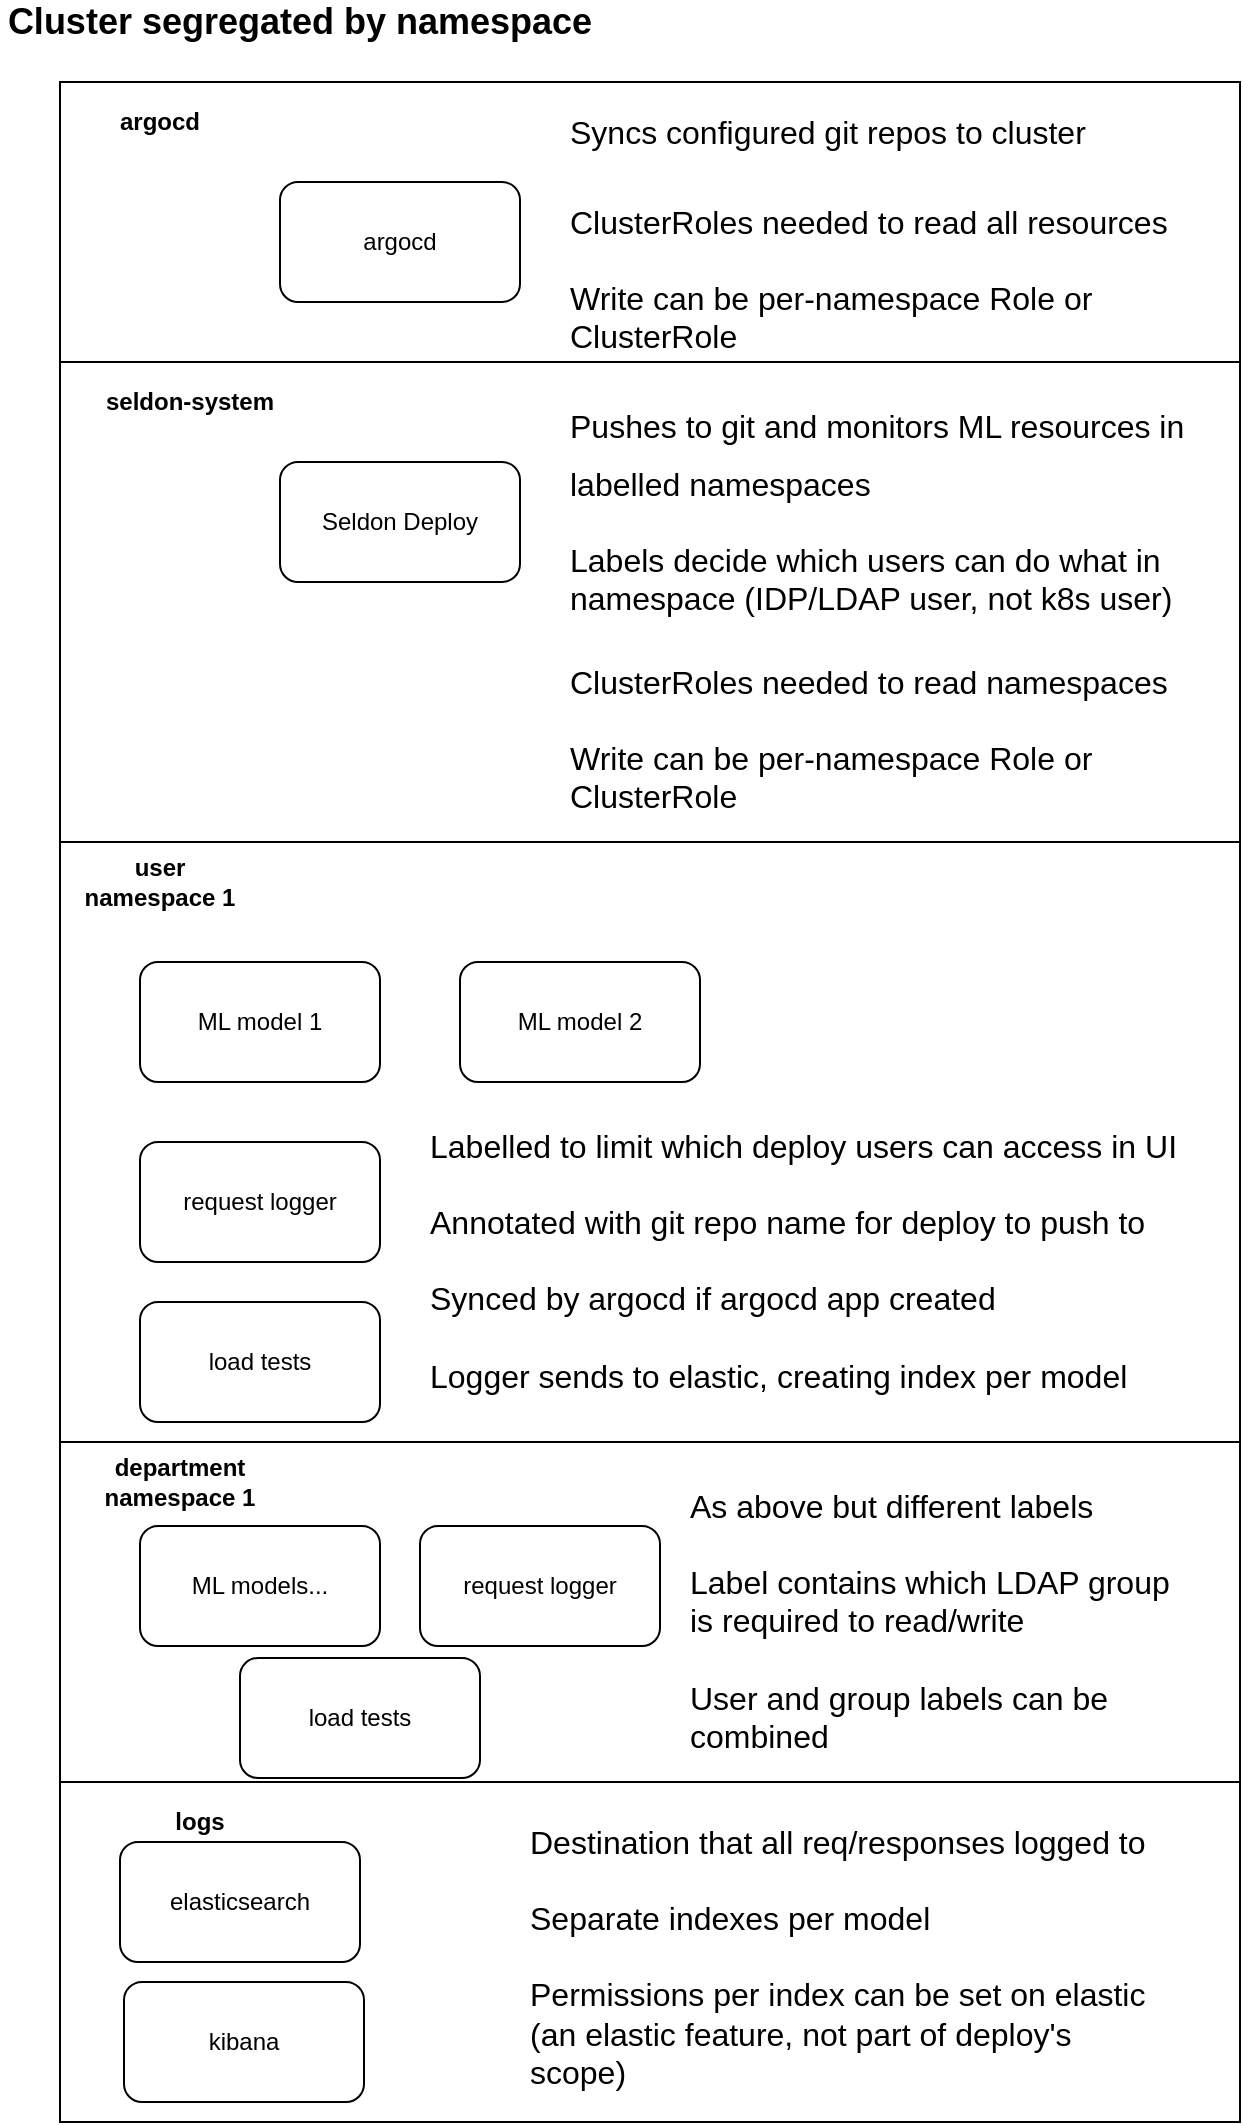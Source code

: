 <mxfile version="12.8.2" type="github">
  <diagram id="XdCngo-K9YWEZwrCoH_z" name="Page-1">
    <mxGraphModel dx="2062" dy="1132" grid="1" gridSize="10" guides="1" tooltips="1" connect="1" arrows="1" fold="1" page="1" pageScale="1" pageWidth="827" pageHeight="1169" math="0" shadow="0">
      <root>
        <mxCell id="0" />
        <mxCell id="1" parent="0" />
        <mxCell id="35pCFbQcWWkVKPk1xscO-1" value="" style="rounded=0;whiteSpace=wrap;html=1;" vertex="1" parent="1">
          <mxGeometry x="90" y="210" width="590" height="240" as="geometry" />
        </mxCell>
        <mxCell id="35pCFbQcWWkVKPk1xscO-2" value="seldon-system" style="text;html=1;strokeColor=none;fillColor=none;align=center;verticalAlign=middle;whiteSpace=wrap;rounded=0;fontStyle=1" vertex="1" parent="1">
          <mxGeometry x="100" y="220" width="110" height="20" as="geometry" />
        </mxCell>
        <mxCell id="35pCFbQcWWkVKPk1xscO-3" value="&lt;b&gt;&lt;font style=&quot;font-size: 18px&quot;&gt;Cluster segregated by namespace&lt;/font&gt;&lt;/b&gt;" style="text;html=1;strokeColor=none;fillColor=none;align=center;verticalAlign=middle;whiteSpace=wrap;rounded=0;" vertex="1" parent="1">
          <mxGeometry x="60" y="30" width="300" height="20" as="geometry" />
        </mxCell>
        <mxCell id="35pCFbQcWWkVKPk1xscO-4" value="Seldon Deploy" style="rounded=1;whiteSpace=wrap;html=1;" vertex="1" parent="1">
          <mxGeometry x="200" y="260" width="120" height="60" as="geometry" />
        </mxCell>
        <mxCell id="35pCFbQcWWkVKPk1xscO-5" value="" style="rounded=0;whiteSpace=wrap;html=1;" vertex="1" parent="1">
          <mxGeometry x="90" y="450" width="590" height="300" as="geometry" />
        </mxCell>
        <mxCell id="35pCFbQcWWkVKPk1xscO-6" value="" style="rounded=0;whiteSpace=wrap;html=1;" vertex="1" parent="1">
          <mxGeometry x="90" y="70" width="590" height="140" as="geometry" />
        </mxCell>
        <mxCell id="35pCFbQcWWkVKPk1xscO-7" value="argocd" style="text;html=1;strokeColor=none;fillColor=none;align=center;verticalAlign=middle;whiteSpace=wrap;rounded=0;fontStyle=1" vertex="1" parent="1">
          <mxGeometry x="100" y="80" width="80" height="20" as="geometry" />
        </mxCell>
        <mxCell id="35pCFbQcWWkVKPk1xscO-8" value="argocd" style="rounded=1;whiteSpace=wrap;html=1;" vertex="1" parent="1">
          <mxGeometry x="200" y="120" width="120" height="60" as="geometry" />
        </mxCell>
        <mxCell id="35pCFbQcWWkVKPk1xscO-10" value="&lt;h1&gt;&lt;font size=&quot;3&quot; style=&quot;font-weight: normal&quot;&gt;Syncs configured git repos to cluster&lt;/font&gt;&lt;/h1&gt;&lt;h1&gt;&lt;font size=&quot;3&quot; style=&quot;font-weight: normal&quot;&gt;ClusterRoles needed to read all resources&lt;/font&gt;&lt;/h1&gt;&lt;div&gt;&lt;font size=&quot;3&quot;&gt;Write can be per-namespace Role or ClusterRole&lt;/font&gt;&lt;/div&gt;" style="text;html=1;strokeColor=none;fillColor=none;spacing=5;spacingTop=-20;whiteSpace=wrap;overflow=hidden;rounded=0;" vertex="1" parent="1">
          <mxGeometry x="340" y="73" width="340" height="137" as="geometry" />
        </mxCell>
        <mxCell id="35pCFbQcWWkVKPk1xscO-12" value="&lt;h1&gt;&lt;font size=&quot;3&quot; style=&quot;font-weight: normal&quot;&gt;Pushes to git and monitors ML resources in labelled namespaces&lt;/font&gt;&lt;/h1&gt;&lt;div&gt;&lt;font size=&quot;3&quot; style=&quot;font-weight: normal&quot;&gt;Labels decide which users can do what in namespace (IDP/LDAP user, not k8s user)&lt;/font&gt;&lt;/div&gt;&lt;h1&gt;&lt;font size=&quot;3&quot; style=&quot;font-weight: normal&quot;&gt;ClusterRoles needed to read namespaces&lt;/font&gt;&lt;/h1&gt;&lt;div&gt;&lt;font size=&quot;3&quot;&gt;Write can be per-namespace Role or ClusterRole&lt;/font&gt;&lt;/div&gt;" style="text;html=1;strokeColor=none;fillColor=none;spacing=5;spacingTop=-20;whiteSpace=wrap;overflow=hidden;rounded=0;" vertex="1" parent="1">
          <mxGeometry x="340" y="220" width="340" height="220" as="geometry" />
        </mxCell>
        <mxCell id="35pCFbQcWWkVKPk1xscO-13" value="user namespace 1" style="text;html=1;strokeColor=none;fillColor=none;align=center;verticalAlign=middle;whiteSpace=wrap;rounded=0;fontStyle=1" vertex="1" parent="1">
          <mxGeometry x="100" y="460" width="80" height="20" as="geometry" />
        </mxCell>
        <mxCell id="35pCFbQcWWkVKPk1xscO-14" value="request logger" style="rounded=1;whiteSpace=wrap;html=1;" vertex="1" parent="1">
          <mxGeometry x="130" y="600" width="120" height="60" as="geometry" />
        </mxCell>
        <mxCell id="35pCFbQcWWkVKPk1xscO-15" value="ML model 1" style="rounded=1;whiteSpace=wrap;html=1;" vertex="1" parent="1">
          <mxGeometry x="130" y="510" width="120" height="60" as="geometry" />
        </mxCell>
        <mxCell id="35pCFbQcWWkVKPk1xscO-16" value="ML model 2" style="rounded=1;whiteSpace=wrap;html=1;" vertex="1" parent="1">
          <mxGeometry x="290" y="510" width="120" height="60" as="geometry" />
        </mxCell>
        <mxCell id="35pCFbQcWWkVKPk1xscO-17" value="load tests" style="rounded=1;whiteSpace=wrap;html=1;" vertex="1" parent="1">
          <mxGeometry x="130" y="680" width="120" height="60" as="geometry" />
        </mxCell>
        <mxCell id="35pCFbQcWWkVKPk1xscO-18" value="&lt;h1&gt;&lt;font size=&quot;3&quot;&gt;&lt;span style=&quot;font-weight: 400&quot;&gt;Labelled to limit which deploy users can access in UI&lt;/span&gt;&lt;/font&gt;&lt;/h1&gt;&lt;div&gt;&lt;font size=&quot;3&quot;&gt;Annotated with git repo name for deploy to push to&lt;/font&gt;&lt;/div&gt;&lt;div&gt;&lt;font size=&quot;3&quot;&gt;&lt;br&gt;&lt;/font&gt;&lt;/div&gt;&lt;div&gt;&lt;font size=&quot;3&quot;&gt;&lt;span style=&quot;font-weight: 400&quot;&gt;Synced by argocd if argocd app created&lt;/span&gt;&lt;/font&gt;&lt;/div&gt;&lt;div&gt;&lt;font size=&quot;3&quot;&gt;&lt;span style=&quot;font-weight: 400&quot;&gt;&lt;br&gt;&lt;/span&gt;&lt;/font&gt;&lt;/div&gt;&lt;div&gt;&lt;font size=&quot;3&quot;&gt;&lt;span style=&quot;font-weight: 400&quot;&gt;Logger sends to elastic, creating index per model&lt;/span&gt;&lt;/font&gt;&lt;/div&gt;" style="text;html=1;strokeColor=none;fillColor=none;spacing=5;spacingTop=-20;whiteSpace=wrap;overflow=hidden;rounded=0;" vertex="1" parent="1">
          <mxGeometry x="270" y="580" width="400" height="160" as="geometry" />
        </mxCell>
        <mxCell id="35pCFbQcWWkVKPk1xscO-19" value="" style="rounded=0;whiteSpace=wrap;html=1;" vertex="1" parent="1">
          <mxGeometry x="90" y="750" width="590" height="170" as="geometry" />
        </mxCell>
        <mxCell id="35pCFbQcWWkVKPk1xscO-20" value="department&lt;br&gt;namespace 1" style="text;html=1;strokeColor=none;fillColor=none;align=center;verticalAlign=middle;whiteSpace=wrap;rounded=0;fontStyle=1" vertex="1" parent="1">
          <mxGeometry x="110" y="760" width="80" height="20" as="geometry" />
        </mxCell>
        <mxCell id="35pCFbQcWWkVKPk1xscO-21" value="ML models..." style="rounded=1;whiteSpace=wrap;html=1;" vertex="1" parent="1">
          <mxGeometry x="130" y="792" width="120" height="60" as="geometry" />
        </mxCell>
        <mxCell id="35pCFbQcWWkVKPk1xscO-23" value="request logger" style="rounded=1;whiteSpace=wrap;html=1;" vertex="1" parent="1">
          <mxGeometry x="270" y="792" width="120" height="60" as="geometry" />
        </mxCell>
        <mxCell id="35pCFbQcWWkVKPk1xscO-24" value="&lt;h1&gt;&lt;font size=&quot;3&quot;&gt;&lt;span style=&quot;font-weight: 400&quot;&gt;As above but different labels&lt;/span&gt;&lt;/font&gt;&lt;/h1&gt;&lt;div&gt;&lt;font size=&quot;3&quot;&gt;&lt;span style=&quot;font-weight: 400&quot;&gt;Label contains which LDAP group is required to read/write&lt;/span&gt;&lt;/font&gt;&lt;/div&gt;&lt;div&gt;&lt;font size=&quot;3&quot;&gt;&lt;span style=&quot;font-weight: 400&quot;&gt;&lt;br&gt;&lt;/span&gt;&lt;/font&gt;&lt;/div&gt;&lt;div&gt;&lt;font size=&quot;3&quot;&gt;&lt;span style=&quot;font-weight: 400&quot;&gt;User and group labels can be combined&lt;/span&gt;&lt;/font&gt;&lt;/div&gt;" style="text;html=1;strokeColor=none;fillColor=none;spacing=5;spacingTop=-20;whiteSpace=wrap;overflow=hidden;rounded=0;" vertex="1" parent="1">
          <mxGeometry x="400" y="760" width="260" height="150" as="geometry" />
        </mxCell>
        <mxCell id="35pCFbQcWWkVKPk1xscO-25" value="load tests" style="rounded=1;whiteSpace=wrap;html=1;" vertex="1" parent="1">
          <mxGeometry x="180" y="858" width="120" height="60" as="geometry" />
        </mxCell>
        <mxCell id="35pCFbQcWWkVKPk1xscO-26" value="" style="rounded=0;whiteSpace=wrap;html=1;" vertex="1" parent="1">
          <mxGeometry x="90" y="920" width="590" height="170" as="geometry" />
        </mxCell>
        <mxCell id="35pCFbQcWWkVKPk1xscO-27" value="logs" style="text;html=1;strokeColor=none;fillColor=none;align=center;verticalAlign=middle;whiteSpace=wrap;rounded=0;fontStyle=1" vertex="1" parent="1">
          <mxGeometry x="120" y="930" width="80" height="20" as="geometry" />
        </mxCell>
        <mxCell id="35pCFbQcWWkVKPk1xscO-28" value="elasticsearch" style="rounded=1;whiteSpace=wrap;html=1;" vertex="1" parent="1">
          <mxGeometry x="120" y="950" width="120" height="60" as="geometry" />
        </mxCell>
        <mxCell id="35pCFbQcWWkVKPk1xscO-29" value="kibana" style="rounded=1;whiteSpace=wrap;html=1;" vertex="1" parent="1">
          <mxGeometry x="122" y="1020" width="120" height="60" as="geometry" />
        </mxCell>
        <mxCell id="35pCFbQcWWkVKPk1xscO-30" value="&lt;h1&gt;&lt;font size=&quot;3&quot;&gt;&lt;span style=&quot;font-weight: 400&quot;&gt;Destination that all req/responses logged to&lt;/span&gt;&lt;/font&gt;&lt;/h1&gt;&lt;div&gt;&lt;font size=&quot;3&quot;&gt;&lt;span style=&quot;font-weight: 400&quot;&gt;Separate indexes per model&lt;/span&gt;&lt;/font&gt;&lt;/div&gt;&lt;div&gt;&lt;font size=&quot;3&quot;&gt;&lt;span style=&quot;font-weight: 400&quot;&gt;&lt;br&gt;&lt;/span&gt;&lt;/font&gt;&lt;/div&gt;&lt;div&gt;&lt;font size=&quot;3&quot;&gt;Permissions per index can be set on elastic (an elastic feature, not part of deploy&#39;s scope)&lt;/font&gt;&lt;/div&gt;" style="text;html=1;strokeColor=none;fillColor=none;spacing=5;spacingTop=-20;whiteSpace=wrap;overflow=hidden;rounded=0;" vertex="1" parent="1">
          <mxGeometry x="320" y="928" width="330" height="150" as="geometry" />
        </mxCell>
      </root>
    </mxGraphModel>
  </diagram>
</mxfile>

